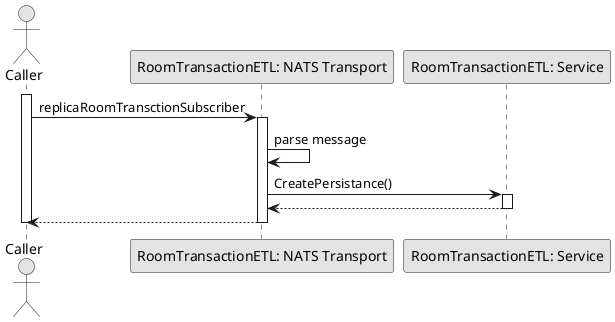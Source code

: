 @startuml SubscribeRTCreated

skinparam ConditionStyle hline
skinparam Monochrome true
skinparam Shadowing false

actor Caller
participant "RoomTransactionETL: NATS Transport" as RoomTransactionETLNATSTransport
participant "RoomTransactionETL: Service" as RoomTransactionETLService

activate Caller

Caller->RoomTransactionETLNATSTransport: replicaRoomTransctionSubscriber
activate RoomTransactionETLNATSTransport
RoomTransactionETLNATSTransport->RoomTransactionETLNATSTransport: parse message
RoomTransactionETLNATSTransport->RoomTransactionETLService: CreatePersistance()
activate RoomTransactionETLService
RoomTransactionETLService-->RoomTransactionETLNATSTransport
deactivate RoomTransactionETLService
RoomTransactionETLNATSTransport-->Caller
deactivate RoomTransactionETLNATSTransport

deactivate Caller

@enduml